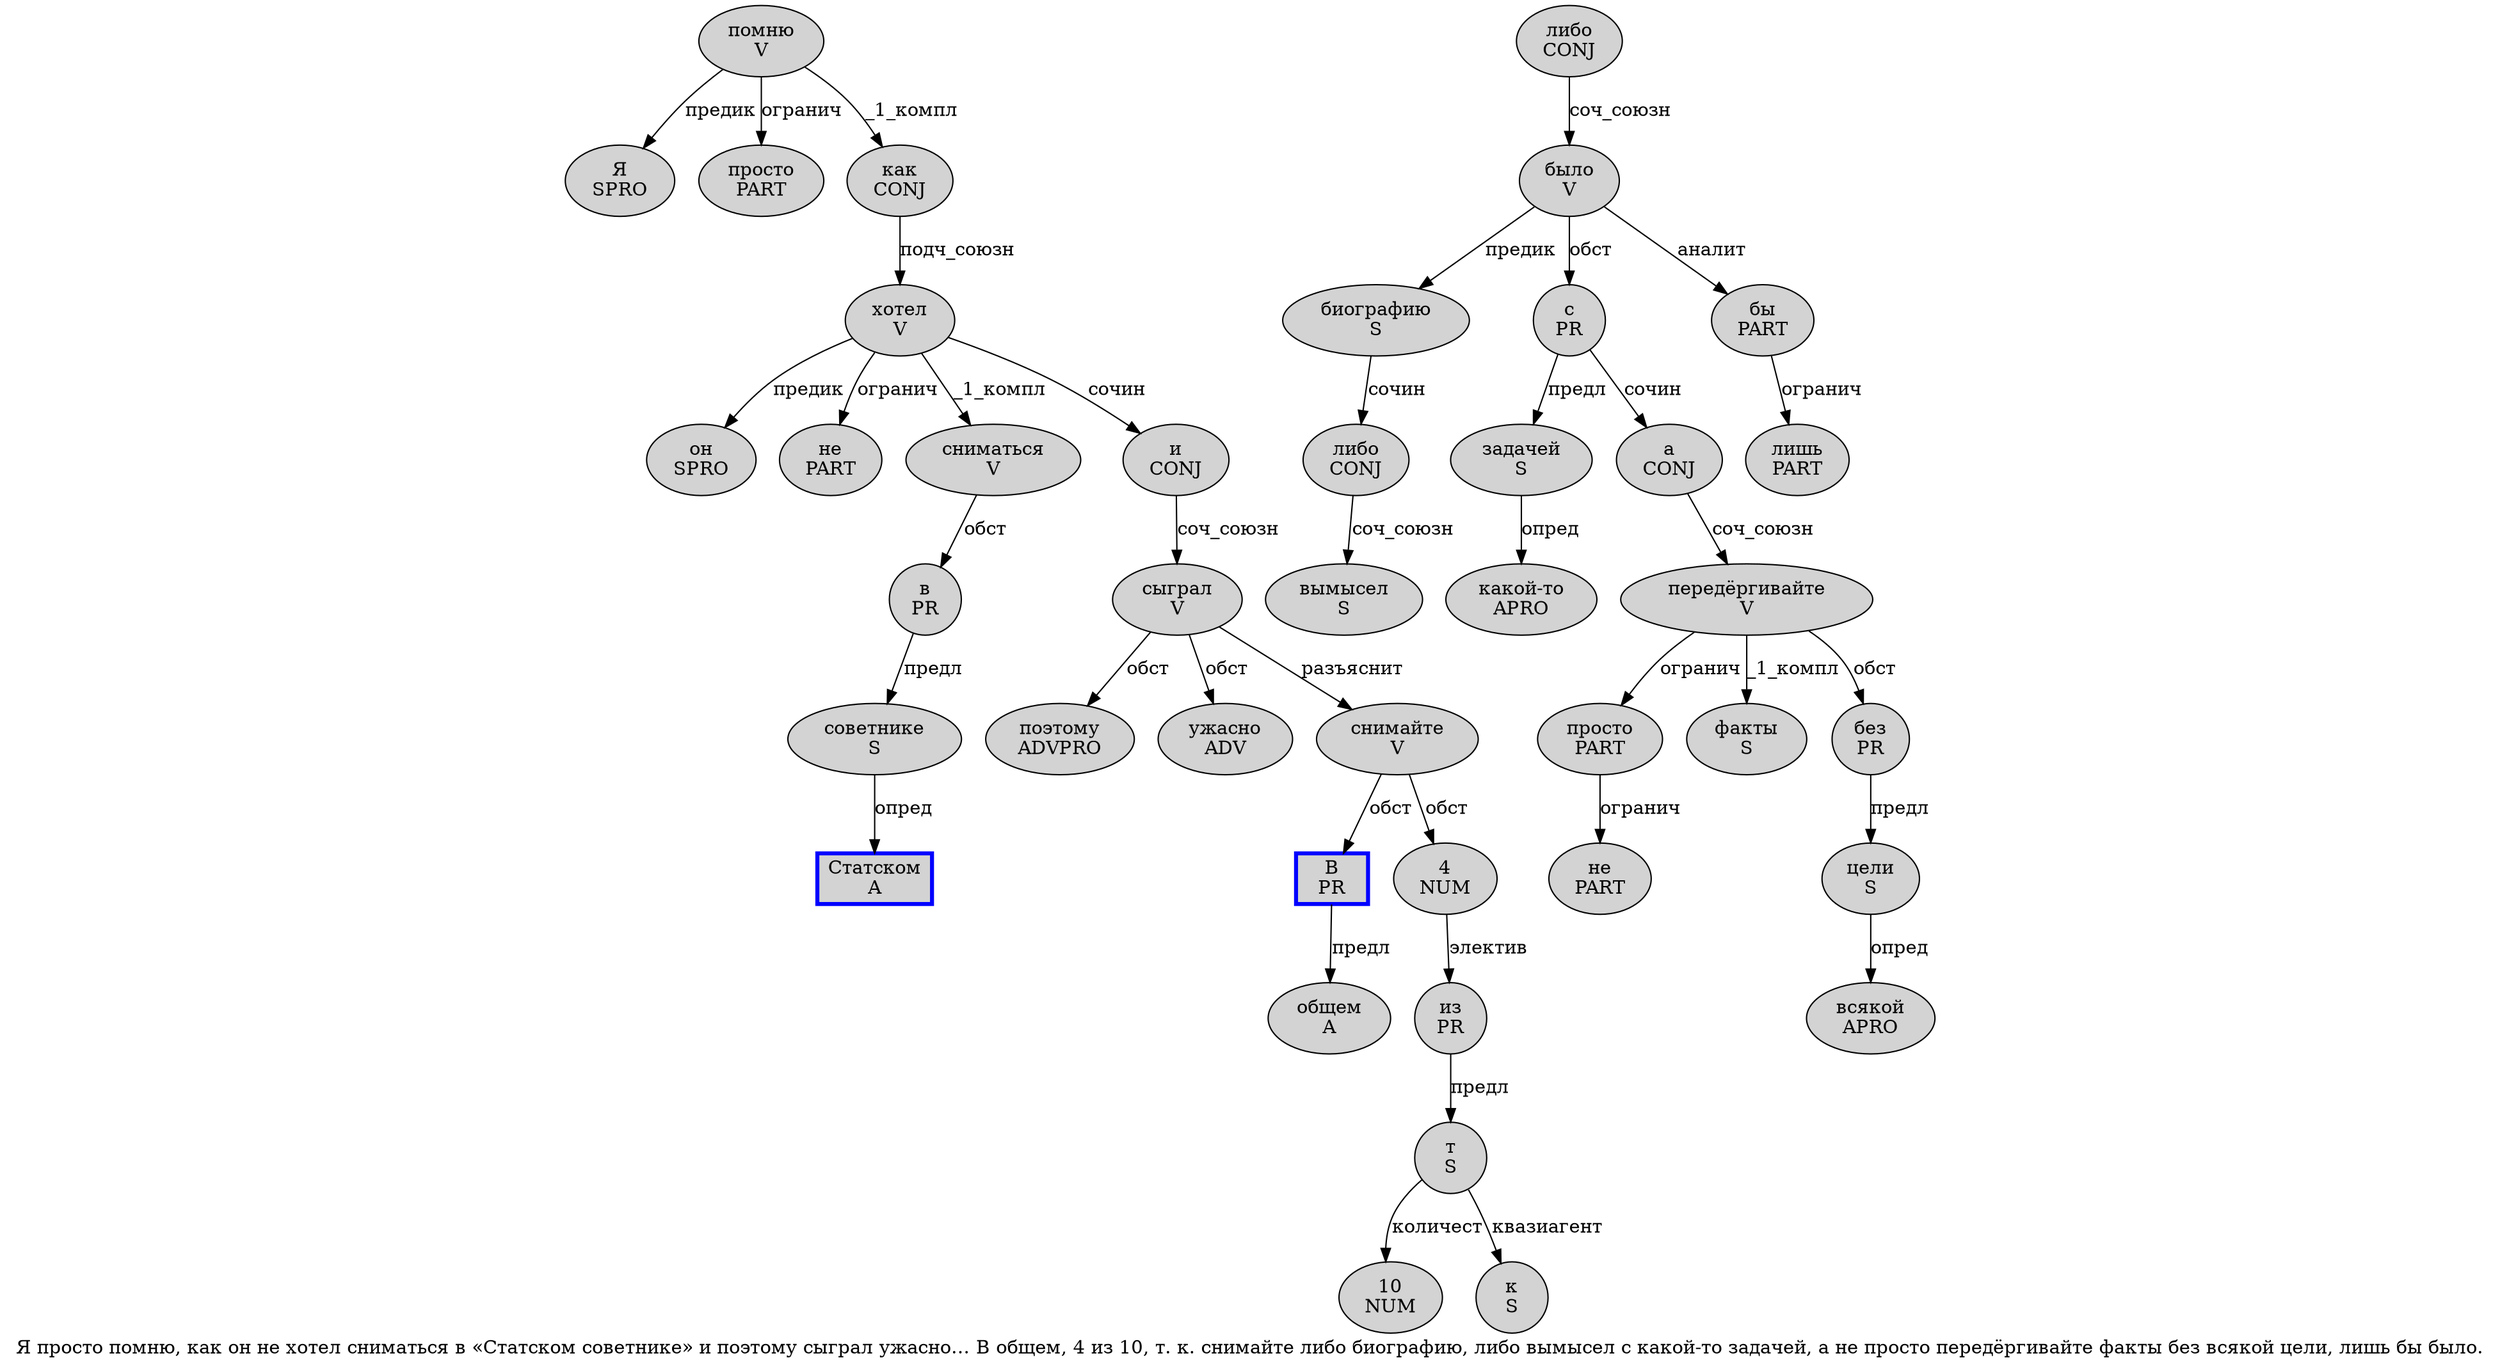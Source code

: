 digraph SENTENCE_3421 {
	graph [label="Я просто помню, как он не хотел сниматься в «Статском советнике» и поэтому сыграл ужасно… В общем, 4 из 10, т. к. снимайте либо биографию, либо вымысел с какой-то задачей, а не просто передёргивайте факты без всякой цели, лишь бы было."]
	node [style=filled]
		0 [label="Я
SPRO" color="" fillcolor=lightgray penwidth=1 shape=ellipse]
		1 [label="просто
PART" color="" fillcolor=lightgray penwidth=1 shape=ellipse]
		2 [label="помню
V" color="" fillcolor=lightgray penwidth=1 shape=ellipse]
		4 [label="как
CONJ" color="" fillcolor=lightgray penwidth=1 shape=ellipse]
		5 [label="он
SPRO" color="" fillcolor=lightgray penwidth=1 shape=ellipse]
		6 [label="не
PART" color="" fillcolor=lightgray penwidth=1 shape=ellipse]
		7 [label="хотел
V" color="" fillcolor=lightgray penwidth=1 shape=ellipse]
		8 [label="сниматься
V" color="" fillcolor=lightgray penwidth=1 shape=ellipse]
		9 [label="в
PR" color="" fillcolor=lightgray penwidth=1 shape=ellipse]
		11 [label="Статском
A" color=blue fillcolor=lightgray penwidth=3 shape=box]
		12 [label="советнике
S" color="" fillcolor=lightgray penwidth=1 shape=ellipse]
		14 [label="и
CONJ" color="" fillcolor=lightgray penwidth=1 shape=ellipse]
		15 [label="поэтому
ADVPRO" color="" fillcolor=lightgray penwidth=1 shape=ellipse]
		16 [label="сыграл
V" color="" fillcolor=lightgray penwidth=1 shape=ellipse]
		17 [label="ужасно
ADV" color="" fillcolor=lightgray penwidth=1 shape=ellipse]
		19 [label="В
PR" color=blue fillcolor=lightgray penwidth=3 shape=box]
		20 [label="общем
A" color="" fillcolor=lightgray penwidth=1 shape=ellipse]
		22 [label="4
NUM" color="" fillcolor=lightgray penwidth=1 shape=ellipse]
		23 [label="из
PR" color="" fillcolor=lightgray penwidth=1 shape=ellipse]
		24 [label="10
NUM" color="" fillcolor=lightgray penwidth=1 shape=ellipse]
		26 [label="т
S" color="" fillcolor=lightgray penwidth=1 shape=ellipse]
		28 [label="к
S" color="" fillcolor=lightgray penwidth=1 shape=ellipse]
		30 [label="снимайте
V" color="" fillcolor=lightgray penwidth=1 shape=ellipse]
		31 [label="либо
CONJ" color="" fillcolor=lightgray penwidth=1 shape=ellipse]
		32 [label="биографию
S" color="" fillcolor=lightgray penwidth=1 shape=ellipse]
		34 [label="либо
CONJ" color="" fillcolor=lightgray penwidth=1 shape=ellipse]
		35 [label="вымысел
S" color="" fillcolor=lightgray penwidth=1 shape=ellipse]
		36 [label="с
PR" color="" fillcolor=lightgray penwidth=1 shape=ellipse]
		37 [label="какой-то
APRO" color="" fillcolor=lightgray penwidth=1 shape=ellipse]
		38 [label="задачей
S" color="" fillcolor=lightgray penwidth=1 shape=ellipse]
		40 [label="а
CONJ" color="" fillcolor=lightgray penwidth=1 shape=ellipse]
		41 [label="не
PART" color="" fillcolor=lightgray penwidth=1 shape=ellipse]
		42 [label="просто
PART" color="" fillcolor=lightgray penwidth=1 shape=ellipse]
		43 [label="передёргивайте
V" color="" fillcolor=lightgray penwidth=1 shape=ellipse]
		44 [label="факты
S" color="" fillcolor=lightgray penwidth=1 shape=ellipse]
		45 [label="без
PR" color="" fillcolor=lightgray penwidth=1 shape=ellipse]
		46 [label="всякой
APRO" color="" fillcolor=lightgray penwidth=1 shape=ellipse]
		47 [label="цели
S" color="" fillcolor=lightgray penwidth=1 shape=ellipse]
		49 [label="лишь
PART" color="" fillcolor=lightgray penwidth=1 shape=ellipse]
		50 [label="бы
PART" color="" fillcolor=lightgray penwidth=1 shape=ellipse]
		51 [label="было
V" color="" fillcolor=lightgray penwidth=1 shape=ellipse]
			45 -> 47 [label="предл"]
			8 -> 9 [label="обст"]
			7 -> 5 [label="предик"]
			7 -> 6 [label="огранич"]
			7 -> 8 [label="_1_компл"]
			7 -> 14 [label="сочин"]
			36 -> 38 [label="предл"]
			36 -> 40 [label="сочин"]
			40 -> 43 [label="соч_союзн"]
			12 -> 11 [label="опред"]
			4 -> 7 [label="подч_союзн"]
			32 -> 34 [label="сочин"]
			31 -> 51 [label="соч_союзн"]
			2 -> 0 [label="предик"]
			2 -> 1 [label="огранич"]
			2 -> 4 [label="_1_компл"]
			23 -> 26 [label="предл"]
			16 -> 15 [label="обст"]
			16 -> 17 [label="обст"]
			16 -> 30 [label="разъяснит"]
			42 -> 41 [label="огранич"]
			22 -> 23 [label="электив"]
			47 -> 46 [label="опред"]
			51 -> 32 [label="предик"]
			51 -> 36 [label="обст"]
			51 -> 50 [label="аналит"]
			43 -> 42 [label="огранич"]
			43 -> 44 [label="_1_компл"]
			43 -> 45 [label="обст"]
			38 -> 37 [label="опред"]
			14 -> 16 [label="соч_союзн"]
			26 -> 24 [label="количест"]
			26 -> 28 [label="квазиагент"]
			34 -> 35 [label="соч_союзн"]
			19 -> 20 [label="предл"]
			50 -> 49 [label="огранич"]
			30 -> 19 [label="обст"]
			30 -> 22 [label="обст"]
			9 -> 12 [label="предл"]
}